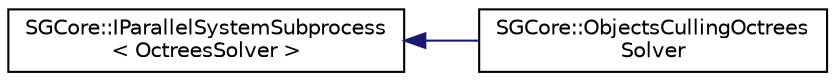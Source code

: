 digraph "Graphical Class Hierarchy"
{
 // LATEX_PDF_SIZE
  edge [fontname="Helvetica",fontsize="10",labelfontname="Helvetica",labelfontsize="10"];
  node [fontname="Helvetica",fontsize="10",shape=record];
  rankdir="LR";
  Node0 [label="SGCore::IParallelSystemSubprocess\l\< OctreesSolver \>",height=0.2,width=0.4,color="black", fillcolor="white", style="filled",URL="$structSGCore_1_1IParallelSystemSubprocess.html",tooltip=" "];
  Node0 -> Node1 [dir="back",color="midnightblue",fontsize="10",style="solid",fontname="Helvetica"];
  Node1 [label="SGCore::ObjectsCullingOctrees\lSolver",height=0.2,width=0.4,color="black", fillcolor="white", style="filled",URL="$structSGCore_1_1ObjectsCullingOctreesSolver.html",tooltip=" "];
}
